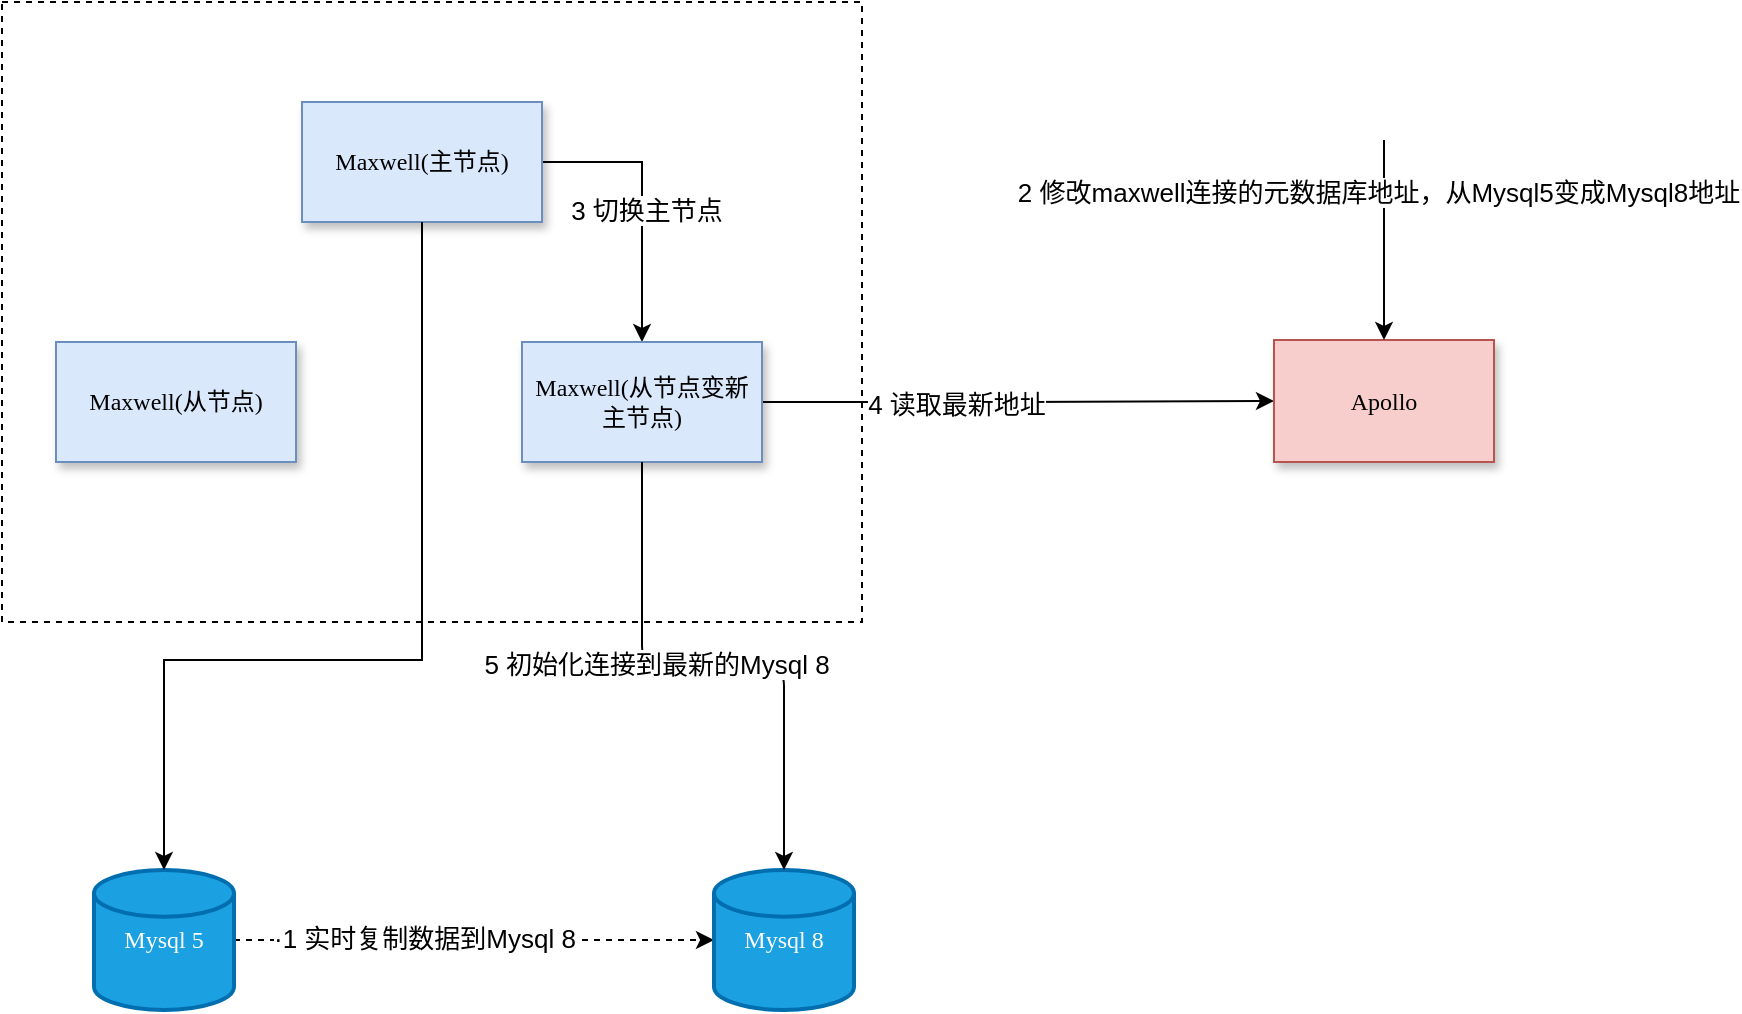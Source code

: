 <mxfile version="24.7.10">
  <diagram name="第 1 页" id="tgMQHVBDHuroJmxmnegw">
    <mxGraphModel dx="1242" dy="743" grid="1" gridSize="10" guides="1" tooltips="1" connect="1" arrows="1" fold="1" page="1" pageScale="1" pageWidth="1654" pageHeight="1169" math="0" shadow="0">
      <root>
        <mxCell id="0" />
        <mxCell id="1" parent="0" />
        <mxCell id="5ok6LgYU1fo5nk2AM2nL-2" style="edgeStyle=orthogonalEdgeStyle;rounded=0;orthogonalLoop=1;jettySize=auto;html=1;exitX=1;exitY=0.5;exitDx=0;exitDy=0;entryX=0;entryY=0.5;entryDx=0;entryDy=0;" edge="1" parent="1" source="4xmi2rFlR5mBMx5Cte2i-2" target="4xmi2rFlR5mBMx5Cte2i-7">
          <mxGeometry relative="1" as="geometry" />
        </mxCell>
        <mxCell id="5ok6LgYU1fo5nk2AM2nL-13" value="4 读取最新地址" style="edgeLabel;html=1;align=center;verticalAlign=middle;resizable=0;points=[];fontSize=13;" vertex="1" connectable="0" parent="5ok6LgYU1fo5nk2AM2nL-2">
          <mxGeometry x="-0.244" y="-1" relative="1" as="geometry">
            <mxPoint as="offset" />
          </mxGeometry>
        </mxCell>
        <mxCell id="X7fMvcYtnIwSlndWAkHu-61" value="" style="rounded=0;whiteSpace=wrap;html=1;fillColor=none;dashed=1;" parent="1" vertex="1">
          <mxGeometry x="604" y="201" width="430" height="310" as="geometry" />
        </mxCell>
        <mxCell id="5ok6LgYU1fo5nk2AM2nL-9" style="edgeStyle=orthogonalEdgeStyle;rounded=0;orthogonalLoop=1;jettySize=auto;html=1;exitX=1;exitY=0.5;exitDx=0;exitDy=0;entryX=0.5;entryY=0;entryDx=0;entryDy=0;" edge="1" parent="1" source="M2bukFVJOcPTOaZUWw6n-1" target="4xmi2rFlR5mBMx5Cte2i-2">
          <mxGeometry relative="1" as="geometry" />
        </mxCell>
        <mxCell id="5ok6LgYU1fo5nk2AM2nL-10" value="3 切换主节点" style="edgeLabel;html=1;align=center;verticalAlign=middle;resizable=0;points=[];fontSize=13;" vertex="1" connectable="0" parent="5ok6LgYU1fo5nk2AM2nL-9">
          <mxGeometry x="0.057" y="2" relative="1" as="geometry">
            <mxPoint as="offset" />
          </mxGeometry>
        </mxCell>
        <mxCell id="M2bukFVJOcPTOaZUWw6n-1" value="Maxwell(主节点)" style="rounded=0;whiteSpace=wrap;html=1;fillColor=#dae8fc;strokeColor=#6c8ebf;shadow=1;fontFamily=Tahoma;" parent="1" vertex="1">
          <mxGeometry x="754" y="251" width="120" height="60" as="geometry" />
        </mxCell>
        <mxCell id="5ok6LgYU1fo5nk2AM2nL-4" style="edgeStyle=orthogonalEdgeStyle;rounded=0;orthogonalLoop=1;jettySize=auto;html=1;exitX=1;exitY=0.5;exitDx=0;exitDy=0;exitPerimeter=0;dashed=1;" edge="1" parent="1" source="biFFm7S5w4ii-SgIbjmA-2" target="4xmi2rFlR5mBMx5Cte2i-3">
          <mxGeometry relative="1" as="geometry" />
        </mxCell>
        <mxCell id="5ok6LgYU1fo5nk2AM2nL-6" value="·1 实时复制数据到Mysql 8" style="edgeLabel;html=1;align=center;verticalAlign=middle;resizable=0;points=[];fontSize=13;" vertex="1" connectable="0" parent="5ok6LgYU1fo5nk2AM2nL-4">
          <mxGeometry x="-0.208" y="1" relative="1" as="geometry">
            <mxPoint as="offset" />
          </mxGeometry>
        </mxCell>
        <mxCell id="biFFm7S5w4ii-SgIbjmA-2" value="Mysql 5" style="strokeWidth=2;html=1;shape=mxgraph.flowchart.database;whiteSpace=wrap;fillColor=#1ba1e2;fontColor=#ffffff;strokeColor=#006EAF;fontFamily=Tahoma;" parent="1" vertex="1">
          <mxGeometry x="650" y="635" width="70" height="70" as="geometry" />
        </mxCell>
        <mxCell id="4xmi2rFlR5mBMx5Cte2i-1" value="Maxwell(从节点)" style="rounded=0;whiteSpace=wrap;html=1;fillColor=#dae8fc;strokeColor=#6c8ebf;shadow=1;fontFamily=Tahoma;" parent="1" vertex="1">
          <mxGeometry x="631" y="371" width="120" height="60" as="geometry" />
        </mxCell>
        <mxCell id="4xmi2rFlR5mBMx5Cte2i-2" value="Maxwell(从节点变新主节点)" style="rounded=0;whiteSpace=wrap;html=1;fillColor=#dae8fc;strokeColor=#6c8ebf;shadow=1;fontFamily=Tahoma;" parent="1" vertex="1">
          <mxGeometry x="864" y="371" width="120" height="60" as="geometry" />
        </mxCell>
        <mxCell id="4xmi2rFlR5mBMx5Cte2i-3" value="Mysql 8" style="strokeWidth=2;html=1;shape=mxgraph.flowchart.database;whiteSpace=wrap;fillColor=#1ba1e2;fontColor=#ffffff;strokeColor=#006EAF;fontFamily=Tahoma;" parent="1" vertex="1">
          <mxGeometry x="960" y="635" width="70" height="70" as="geometry" />
        </mxCell>
        <mxCell id="4xmi2rFlR5mBMx5Cte2i-7" value="Apollo" style="rounded=0;whiteSpace=wrap;html=1;fillColor=#f8cecc;strokeColor=#b85450;shadow=1;fontFamily=Tahoma;" parent="1" vertex="1">
          <mxGeometry x="1240" y="370" width="110" height="61" as="geometry" />
        </mxCell>
        <mxCell id="5ok6LgYU1fo5nk2AM2nL-3" style="edgeStyle=orthogonalEdgeStyle;rounded=0;orthogonalLoop=1;jettySize=auto;html=1;exitX=0.5;exitY=1;exitDx=0;exitDy=0;entryX=0.5;entryY=0;entryDx=0;entryDy=0;entryPerimeter=0;" edge="1" parent="1" source="M2bukFVJOcPTOaZUWw6n-1" target="biFFm7S5w4ii-SgIbjmA-2">
          <mxGeometry relative="1" as="geometry">
            <Array as="points">
              <mxPoint x="814" y="530" />
              <mxPoint x="685" y="530" />
            </Array>
          </mxGeometry>
        </mxCell>
        <mxCell id="5ok6LgYU1fo5nk2AM2nL-7" value="" style="endArrow=classic;html=1;rounded=0;entryX=0.5;entryY=0;entryDx=0;entryDy=0;" edge="1" parent="1" target="4xmi2rFlR5mBMx5Cte2i-7">
          <mxGeometry width="50" height="50" relative="1" as="geometry">
            <mxPoint x="1295" y="270" as="sourcePoint" />
            <mxPoint x="1310" y="150" as="targetPoint" />
          </mxGeometry>
        </mxCell>
        <mxCell id="5ok6LgYU1fo5nk2AM2nL-8" value="2 修改maxwell连接的元数据库地址，从Mysql5变成Mysql8地址" style="edgeLabel;html=1;align=center;verticalAlign=middle;resizable=0;points=[];fontSize=13;" vertex="1" connectable="0" parent="5ok6LgYU1fo5nk2AM2nL-7">
          <mxGeometry x="-0.49" y="-3" relative="1" as="geometry">
            <mxPoint as="offset" />
          </mxGeometry>
        </mxCell>
        <mxCell id="5ok6LgYU1fo5nk2AM2nL-11" style="edgeStyle=orthogonalEdgeStyle;rounded=1;orthogonalLoop=1;jettySize=auto;html=1;exitX=0.5;exitY=1;exitDx=0;exitDy=0;entryX=0.5;entryY=0;entryDx=0;entryDy=0;entryPerimeter=0;curved=0;" edge="1" parent="1" source="4xmi2rFlR5mBMx5Cte2i-2" target="4xmi2rFlR5mBMx5Cte2i-3">
          <mxGeometry relative="1" as="geometry" />
        </mxCell>
        <mxCell id="5ok6LgYU1fo5nk2AM2nL-12" value="5 初始化连接到最新的Mysql 8" style="edgeLabel;html=1;align=center;verticalAlign=middle;resizable=0;points=[];fontSize=13;" vertex="1" connectable="0" parent="5ok6LgYU1fo5nk2AM2nL-11">
          <mxGeometry x="-0.207" y="1" relative="1" as="geometry">
            <mxPoint as="offset" />
          </mxGeometry>
        </mxCell>
      </root>
    </mxGraphModel>
  </diagram>
</mxfile>
